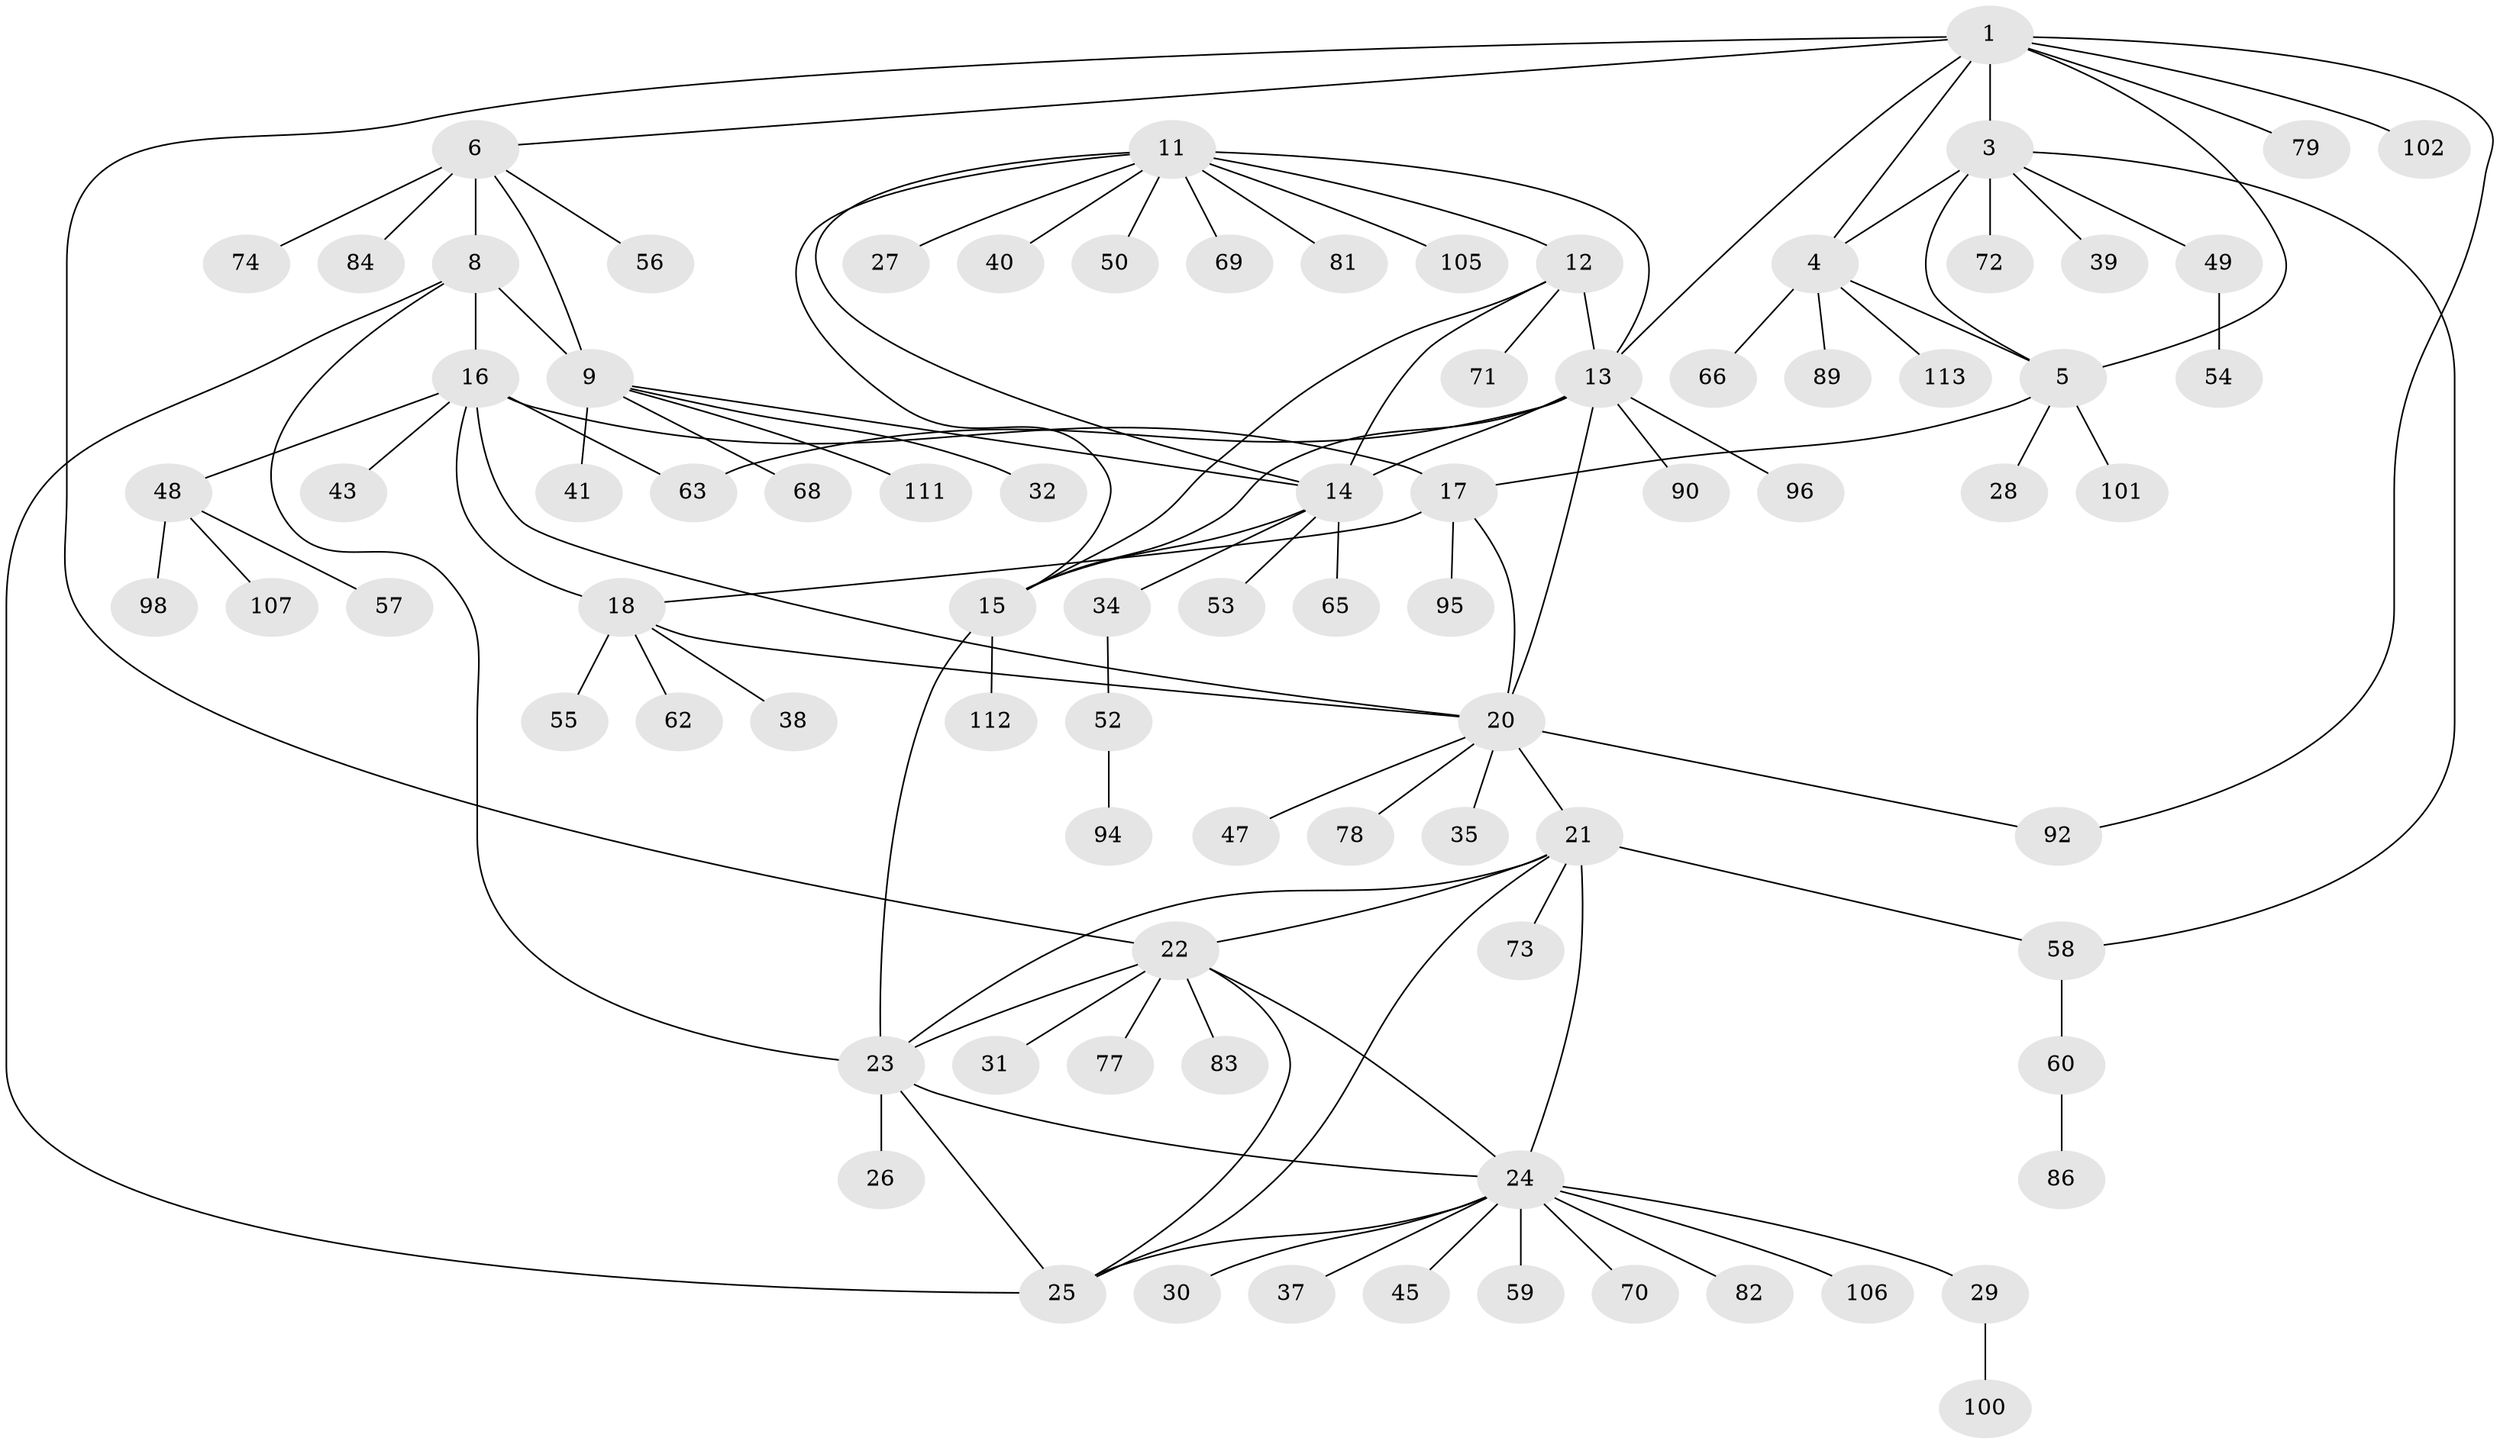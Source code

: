 // original degree distribution, {7: 0.061946902654867256, 8: 0.035398230088495575, 5: 0.05309734513274336, 9: 0.035398230088495575, 6: 0.017699115044247787, 11: 0.008849557522123894, 10: 0.008849557522123894, 13: 0.008849557522123894, 1: 0.5929203539823009, 2: 0.13274336283185842, 3: 0.035398230088495575, 4: 0.008849557522123894}
// Generated by graph-tools (version 1.1) at 2025/11/02/27/25 16:11:35]
// undirected, 85 vertices, 113 edges
graph export_dot {
graph [start="1"]
  node [color=gray90,style=filled];
  1 [super="+2"];
  3 [super="+36"];
  4 [super="+97"];
  5 [super="+93"];
  6 [super="+7"];
  8 [super="+10"];
  9 [super="+46"];
  11 [super="+103"];
  12 [super="+64"];
  13 [super="+51"];
  14 [super="+42"];
  15 [super="+61"];
  16 [super="+67"];
  17 [super="+19"];
  18 [super="+75"];
  20 [super="+33"];
  21 [super="+80"];
  22 [super="+85"];
  23 [super="+91"];
  24 [super="+76"];
  25;
  26;
  27;
  28 [super="+104"];
  29;
  30;
  31;
  32;
  34;
  35;
  37 [super="+44"];
  38;
  39;
  40;
  41;
  43;
  45;
  47;
  48 [super="+110"];
  49;
  50;
  52 [super="+88"];
  53;
  54;
  55;
  56;
  57;
  58 [super="+99"];
  59;
  60 [super="+87"];
  62;
  63;
  65;
  66;
  68;
  69;
  70;
  71;
  72 [super="+108"];
  73 [super="+109"];
  74;
  77;
  78;
  79;
  81;
  82;
  83;
  84;
  86;
  89;
  90;
  92;
  94;
  95;
  96;
  98;
  100;
  101;
  102;
  105;
  106;
  107;
  111;
  112;
  113;
  1 -- 3 [weight=2];
  1 -- 4 [weight=2];
  1 -- 5 [weight=2];
  1 -- 6;
  1 -- 13 [weight=2];
  1 -- 22;
  1 -- 102;
  1 -- 79;
  1 -- 92;
  3 -- 4;
  3 -- 5;
  3 -- 49;
  3 -- 58;
  3 -- 72;
  3 -- 39;
  4 -- 5;
  4 -- 66;
  4 -- 89;
  4 -- 113;
  5 -- 28;
  5 -- 101;
  5 -- 17;
  6 -- 8 [weight=4];
  6 -- 9 [weight=2];
  6 -- 56;
  6 -- 84;
  6 -- 74;
  8 -- 9 [weight=2];
  8 -- 16;
  8 -- 25;
  8 -- 23;
  9 -- 14;
  9 -- 32;
  9 -- 41;
  9 -- 68;
  9 -- 111;
  11 -- 12;
  11 -- 13;
  11 -- 14;
  11 -- 15;
  11 -- 27;
  11 -- 40;
  11 -- 50;
  11 -- 69;
  11 -- 81;
  11 -- 105;
  12 -- 13;
  12 -- 14;
  12 -- 15;
  12 -- 71;
  13 -- 14;
  13 -- 15;
  13 -- 20;
  13 -- 63;
  13 -- 90;
  13 -- 96;
  14 -- 15;
  14 -- 34;
  14 -- 65;
  14 -- 53;
  15 -- 23;
  15 -- 112;
  16 -- 17 [weight=2];
  16 -- 18;
  16 -- 20;
  16 -- 43;
  16 -- 48;
  16 -- 63;
  17 -- 18 [weight=2];
  17 -- 20 [weight=2];
  17 -- 95;
  18 -- 20;
  18 -- 38;
  18 -- 55;
  18 -- 62;
  20 -- 21;
  20 -- 47;
  20 -- 92;
  20 -- 35;
  20 -- 78;
  21 -- 22;
  21 -- 23;
  21 -- 24;
  21 -- 25;
  21 -- 58;
  21 -- 73;
  22 -- 23;
  22 -- 24;
  22 -- 25;
  22 -- 31;
  22 -- 77;
  22 -- 83;
  23 -- 24;
  23 -- 25;
  23 -- 26;
  24 -- 25;
  24 -- 29;
  24 -- 30;
  24 -- 37;
  24 -- 45;
  24 -- 59;
  24 -- 70;
  24 -- 82;
  24 -- 106;
  29 -- 100;
  34 -- 52;
  48 -- 57;
  48 -- 98;
  48 -- 107;
  49 -- 54;
  52 -- 94;
  58 -- 60;
  60 -- 86;
}
